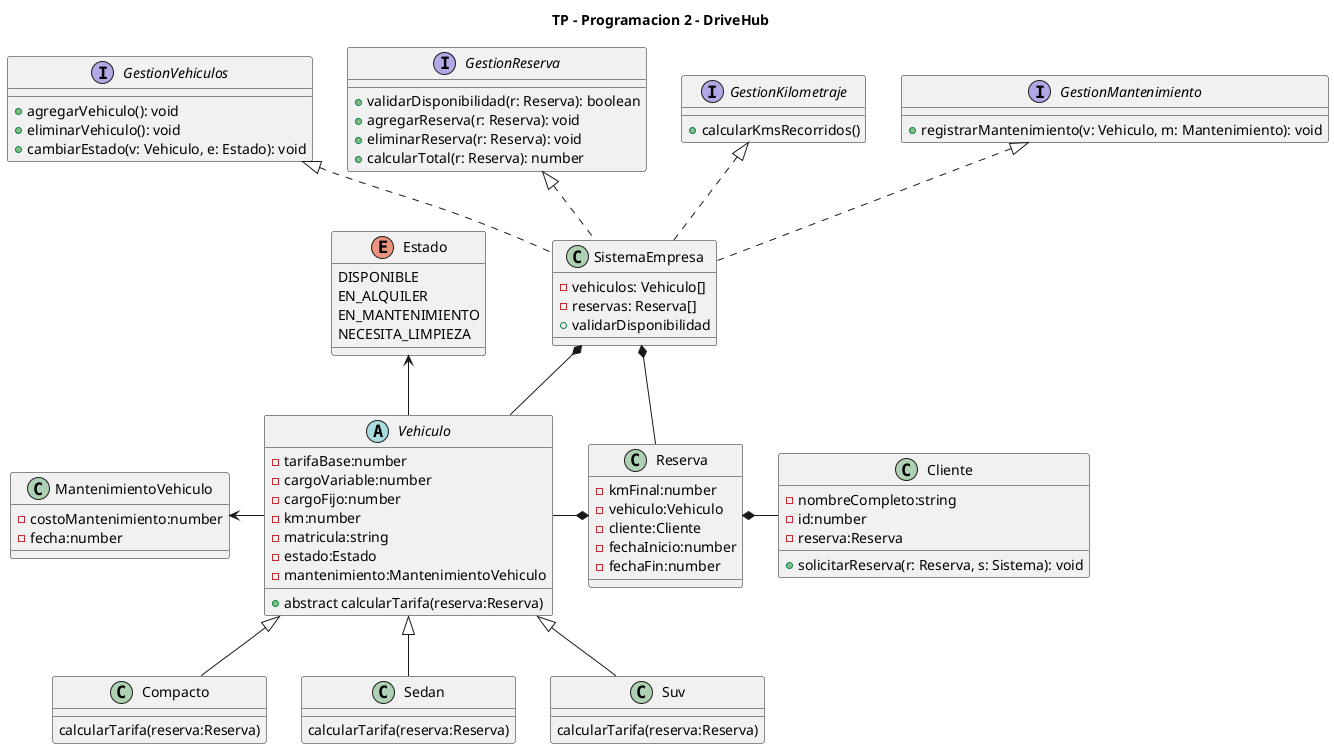 @startuml DriveHub

title TP - Programacion 2 - DriveHub

'Composicion


class SistemaEmpresa{
    -vehiculos: Vehiculo[]
    -reservas: Reserva[]
    +validarDisponibilidad
}


class Reserva{
    -kmFinal:number
    -vehiculo:Vehiculo
    -cliente:Cliente
    -fechaInicio:number
    -fechaFin:number
}

class Cliente{

    -nombreCompleto:string
    -id:number
    'El cliente puede instanciarse sin reserva por parametro, 
    'podemos setearla luego cuando se le asigna la reserva
    -reserva:Reserva
    + solicitarReserva(r: Reserva, s: Sistema): void  

}

'Herencia Vehiculo a sus clases hijas
abstract class Vehiculo{
    
    -tarifaBase:number
    'Podria haber una clase cargo que nos permita manejar de manera
    'abstracta los cargos y luego en vehiculo tener una lista de cargos
    'que pueden ser variables o fijos y el dia de mañana 
    'para flexibilizar mas la solucion si se agregan nuevos vehiculos??
    -cargoVariable:number
    -cargoFijo:number
    -km:number
    -matricula:string
    -estado:Estado
    -mantenimiento:MantenimientoVehiculo
    +abstract calcularTarifa(reserva:Reserva)

}

class Compacto {
    'podemos usar constante en kmMax para aplicar cargo?
    calcularTarifa(reserva:Reserva)

}

class Sedan{
    calcularTarifa(reserva:Reserva)

}

class Suv{

 'o la otra opcion es colocar el cargo fijo (del seguro por aqui)
    calcularTarifa(reserva:Reserva)

}

'Atributo de vehiculo
enum Estado{
    DISPONIBLE
    EN_ALQUILER
    EN_MANTENIMIENTO
    NECESITA_LIMPIEZA

}

'Atributo del vehiculo
class MantenimientoVehiculo{
    -costoMantenimiento:number
    'usar libreria moment (refactor)
    -fecha:number
}


'Interfaces

interface GestionVehiculos {
    + agregarVehiculo(): void  
    ' Agrega un vehiculo a la lista
    + eliminarVehiculo(): void  
    ' Elimina un vehiculo de la lista
    + cambiarEstado(v: Vehiculo, e: Estado): void  
    ' Le cambia el Estado (enum) a un vehiculo (a traves de su setter)
}


interface GestionReserva {
    + validarDisponibilidad(r: Reserva): boolean  
    ' Valida la disponibilidad del vehículo para las fechas solicitadas
    + agregarReserva(r: Reserva): void  
    ' Agrega una reserva a la lista
    + eliminarReserva(r: Reserva): void  
    ' Elimina una reserva de la lista
    + calcularTotal(r: Reserva): number  
    ' Podriamos calcular el total usando calcularCostoVariable() del vehiculo y sumar la tarifa base 
    ' (y costo fijo) aca, para que el vehiculo solo calcule su costo variable y no el total de la reserva
}



interface GestionKilometraje {
    + calcularKmsRecorridos()
    ' Esto lo sacaría tal vez y haría que Reserva tenga un método kmsRecorridos() que los calcule
    ' ya que ella misma posee kmInicial y kmFinal (seteado despues), y que calcularTotal() en GestionReserva llame a ese método
}


interface GestionMantenimiento {
    + registrarMantenimiento(v: Vehiculo, m: Mantenimiento): void  
    ' Si mas adelante nos solicita podemos ver si el auto requiere o no mantenimiento
    ' Le agrega un mantenimiento a un vehiculo
    ' Vehiculo podría tener un array de mantenimentos (tipo Mantenimiento) para tener registrados todos los que se le hacen
    ' Objeto mantenimento tiene fecha y costo (simil estructura de datos)
}




'Relaciones:

'Herencia
Vehiculo<|--Sedan
Vehiculo<|--Suv
Vehiculo<|--Compacto

'Atributos de vehiculo
Vehiculo-l->MantenimientoVehiculo
Vehiculo-u->Estado

'Composición
Reserva*-r- Cliente
Reserva*-l- Vehiculo
SistemaEmpresa*-- Vehiculo
SistemaEmpresa*-- Reserva


'Implementacion interfaces:
GestionVehiculos<|..SistemaEmpresa
GestionReserva<|..SistemaEmpresa
GestionKilometraje<|..SistemaEmpresa
GestionMantenimiento<|..SistemaEmpresa




@enduml
